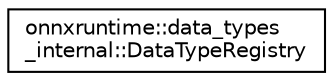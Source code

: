 digraph "Graphical Class Hierarchy"
{
  edge [fontname="Helvetica",fontsize="10",labelfontname="Helvetica",labelfontsize="10"];
  node [fontname="Helvetica",fontsize="10",shape=record];
  rankdir="LR";
  Node0 [label="onnxruntime::data_types\l_internal::DataTypeRegistry",height=0.2,width=0.4,color="black", fillcolor="white", style="filled",URL="$classonnxruntime_1_1data__types__internal_1_1DataTypeRegistry.html"];
}

